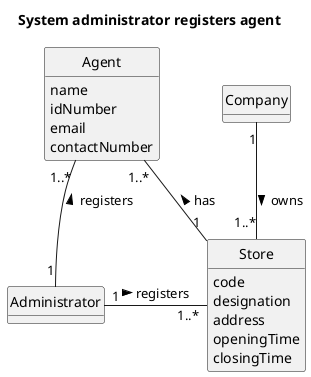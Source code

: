 @startuml
'https://plantuml.com/class-diagram
hide circle
skinparam classAttributeIconSize 0
hide methods

title System administrator registers agent

class Administrator {
}

class Agent{
    name
    idNumber
    email
    contactNumber
}

class Store{
    code
    designation
    address
    openingTime
    closingTime
}

class Company{

}

Administrator "1" -up- "1..*" Agent: registers >
Store "1" -left- "1..*" Agent: has >
Company "1" -down- "1..*" Store: owns >
Administrator "1"- "1..*" Store: registers >

@enduml